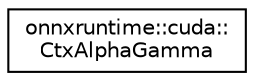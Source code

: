 digraph "Graphical Class Hierarchy"
{
  edge [fontname="Helvetica",fontsize="10",labelfontname="Helvetica",labelfontsize="10"];
  node [fontname="Helvetica",fontsize="10",shape=record];
  rankdir="LR";
  Node0 [label="onnxruntime::cuda::\lCtxAlphaGamma",height=0.2,width=0.4,color="black", fillcolor="white", style="filled",URL="$structonnxruntime_1_1cuda_1_1CtxAlphaGamma.html"];
}
